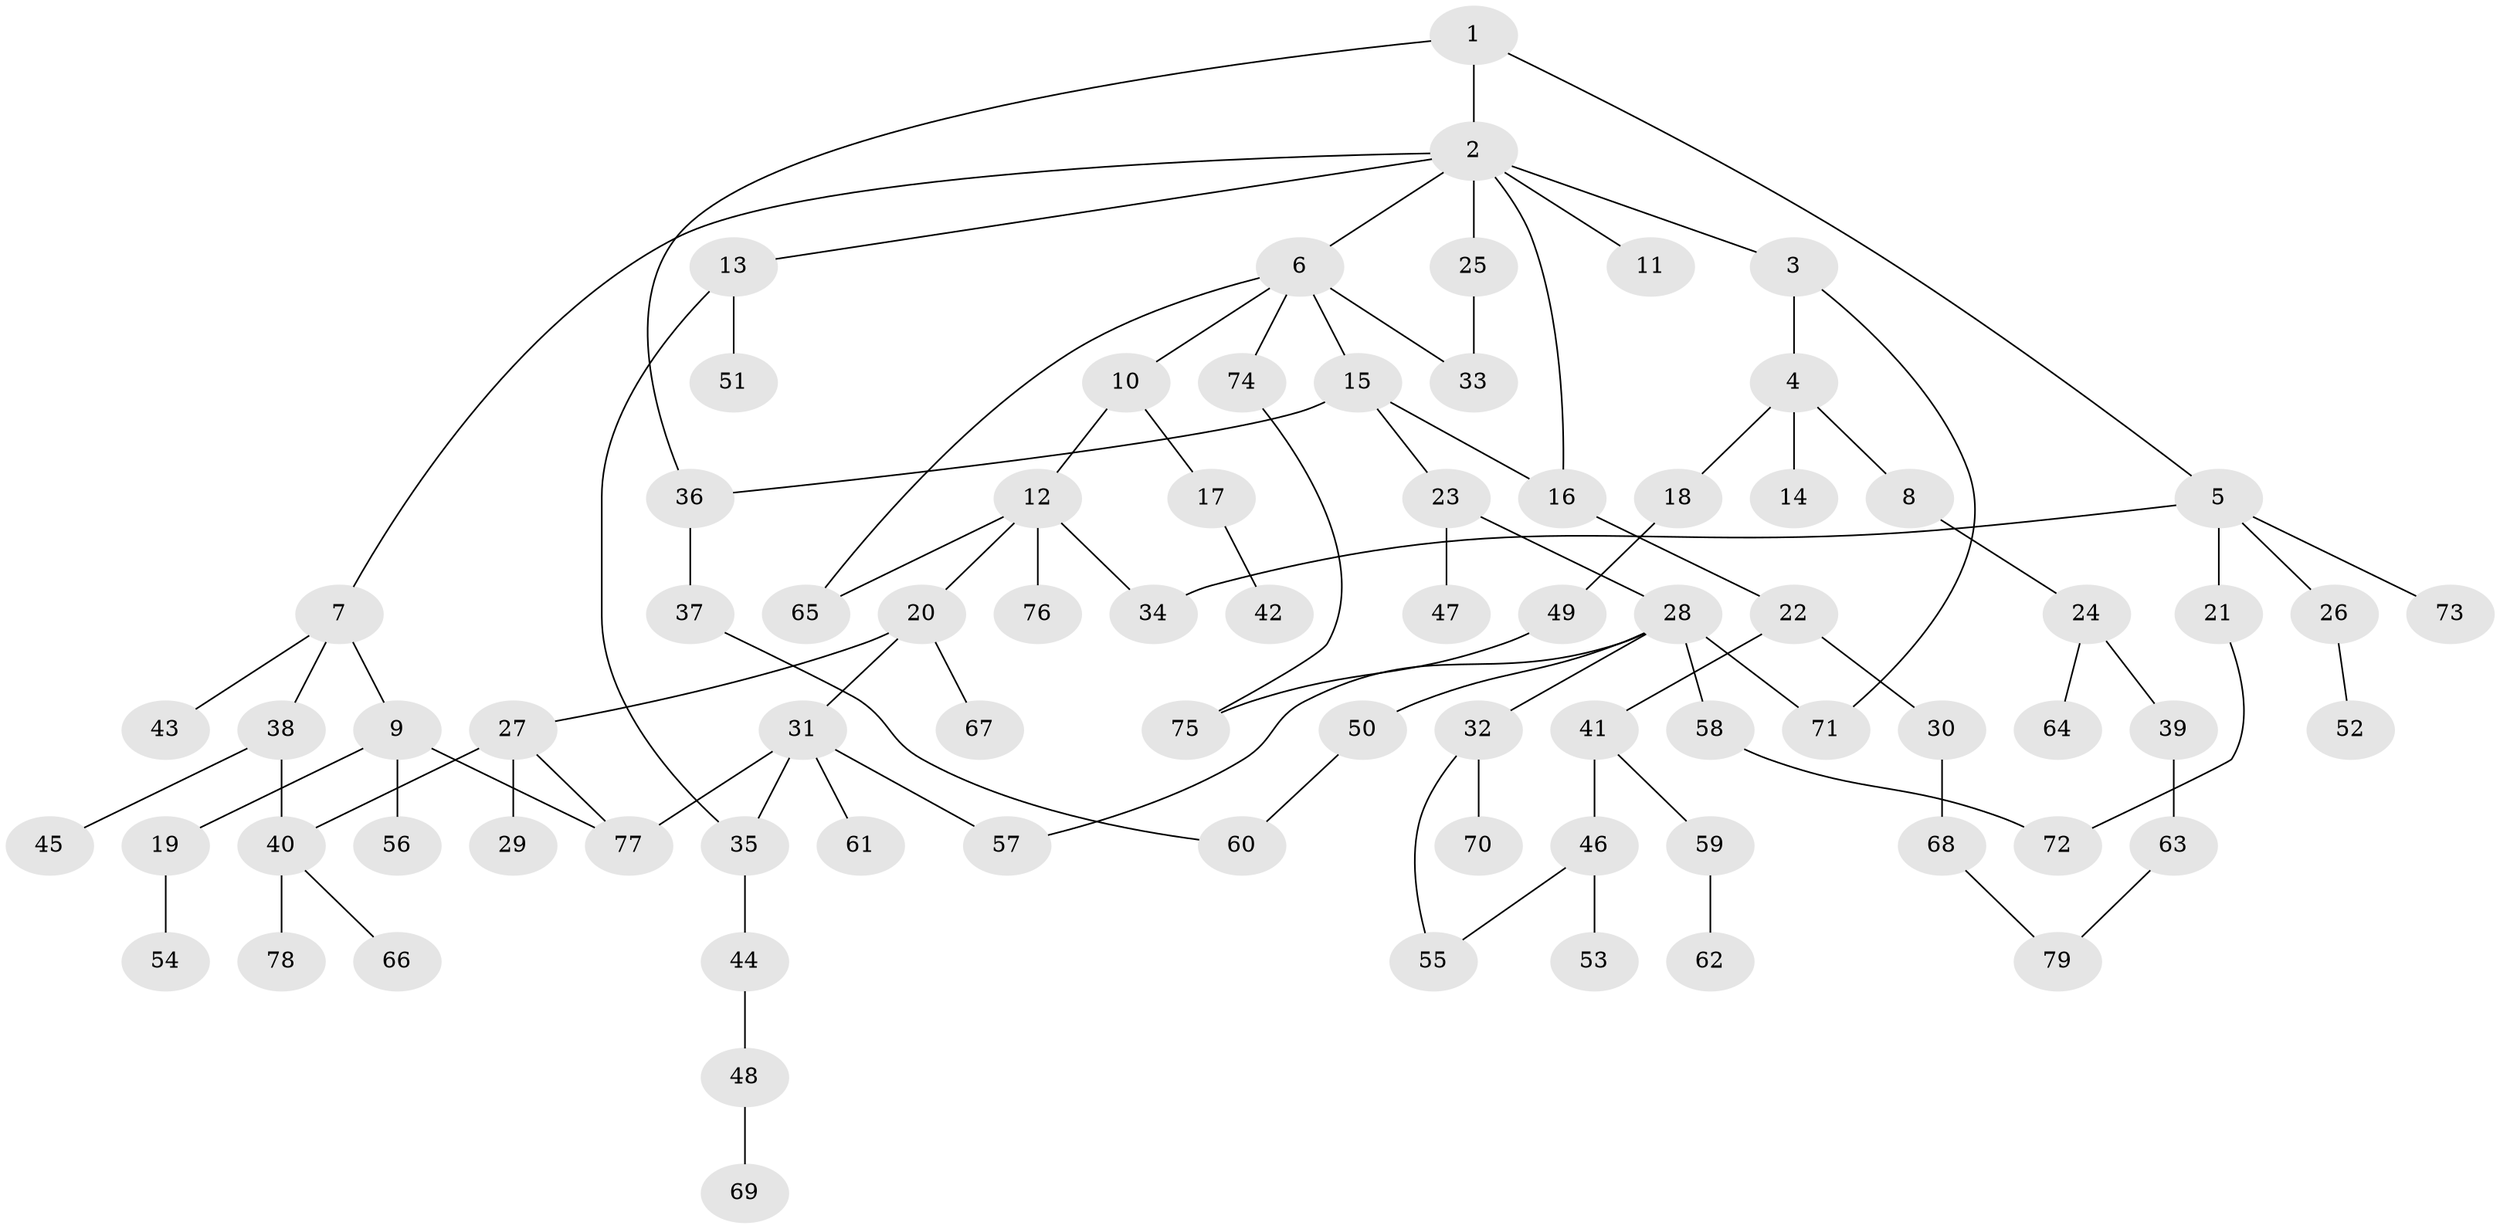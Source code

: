 // coarse degree distribution, {3: 0.25, 2: 0.2916666666666667, 4: 0.20833333333333334, 5: 0.041666666666666664, 1: 0.16666666666666666, 7: 0.041666666666666664}
// Generated by graph-tools (version 1.1) at 2025/36/03/04/25 23:36:01]
// undirected, 79 vertices, 94 edges
graph export_dot {
  node [color=gray90,style=filled];
  1;
  2;
  3;
  4;
  5;
  6;
  7;
  8;
  9;
  10;
  11;
  12;
  13;
  14;
  15;
  16;
  17;
  18;
  19;
  20;
  21;
  22;
  23;
  24;
  25;
  26;
  27;
  28;
  29;
  30;
  31;
  32;
  33;
  34;
  35;
  36;
  37;
  38;
  39;
  40;
  41;
  42;
  43;
  44;
  45;
  46;
  47;
  48;
  49;
  50;
  51;
  52;
  53;
  54;
  55;
  56;
  57;
  58;
  59;
  60;
  61;
  62;
  63;
  64;
  65;
  66;
  67;
  68;
  69;
  70;
  71;
  72;
  73;
  74;
  75;
  76;
  77;
  78;
  79;
  1 -- 2;
  1 -- 5;
  1 -- 36;
  2 -- 3;
  2 -- 6;
  2 -- 7;
  2 -- 11;
  2 -- 13;
  2 -- 16;
  2 -- 25;
  3 -- 4;
  3 -- 71;
  4 -- 8;
  4 -- 14;
  4 -- 18;
  5 -- 21;
  5 -- 26;
  5 -- 73;
  5 -- 34;
  6 -- 10;
  6 -- 15;
  6 -- 33;
  6 -- 65;
  6 -- 74;
  7 -- 9;
  7 -- 38;
  7 -- 43;
  8 -- 24;
  9 -- 19;
  9 -- 56;
  9 -- 77;
  10 -- 12;
  10 -- 17;
  12 -- 20;
  12 -- 34;
  12 -- 76;
  12 -- 65;
  13 -- 35;
  13 -- 51;
  15 -- 23;
  15 -- 36;
  15 -- 16;
  16 -- 22;
  17 -- 42;
  18 -- 49;
  19 -- 54;
  20 -- 27;
  20 -- 31;
  20 -- 67;
  21 -- 72;
  22 -- 30;
  22 -- 41;
  23 -- 28;
  23 -- 47;
  24 -- 39;
  24 -- 64;
  25 -- 33;
  26 -- 52;
  27 -- 29;
  27 -- 40;
  27 -- 77;
  28 -- 32;
  28 -- 50;
  28 -- 57;
  28 -- 58;
  28 -- 71;
  30 -- 68;
  31 -- 61;
  31 -- 77;
  31 -- 57;
  31 -- 35;
  32 -- 70;
  32 -- 55;
  35 -- 44;
  36 -- 37;
  37 -- 60;
  38 -- 40;
  38 -- 45;
  39 -- 63;
  40 -- 66;
  40 -- 78;
  41 -- 46;
  41 -- 59;
  44 -- 48;
  46 -- 53;
  46 -- 55;
  48 -- 69;
  49 -- 75;
  50 -- 60;
  58 -- 72;
  59 -- 62;
  63 -- 79;
  68 -- 79;
  74 -- 75;
}
